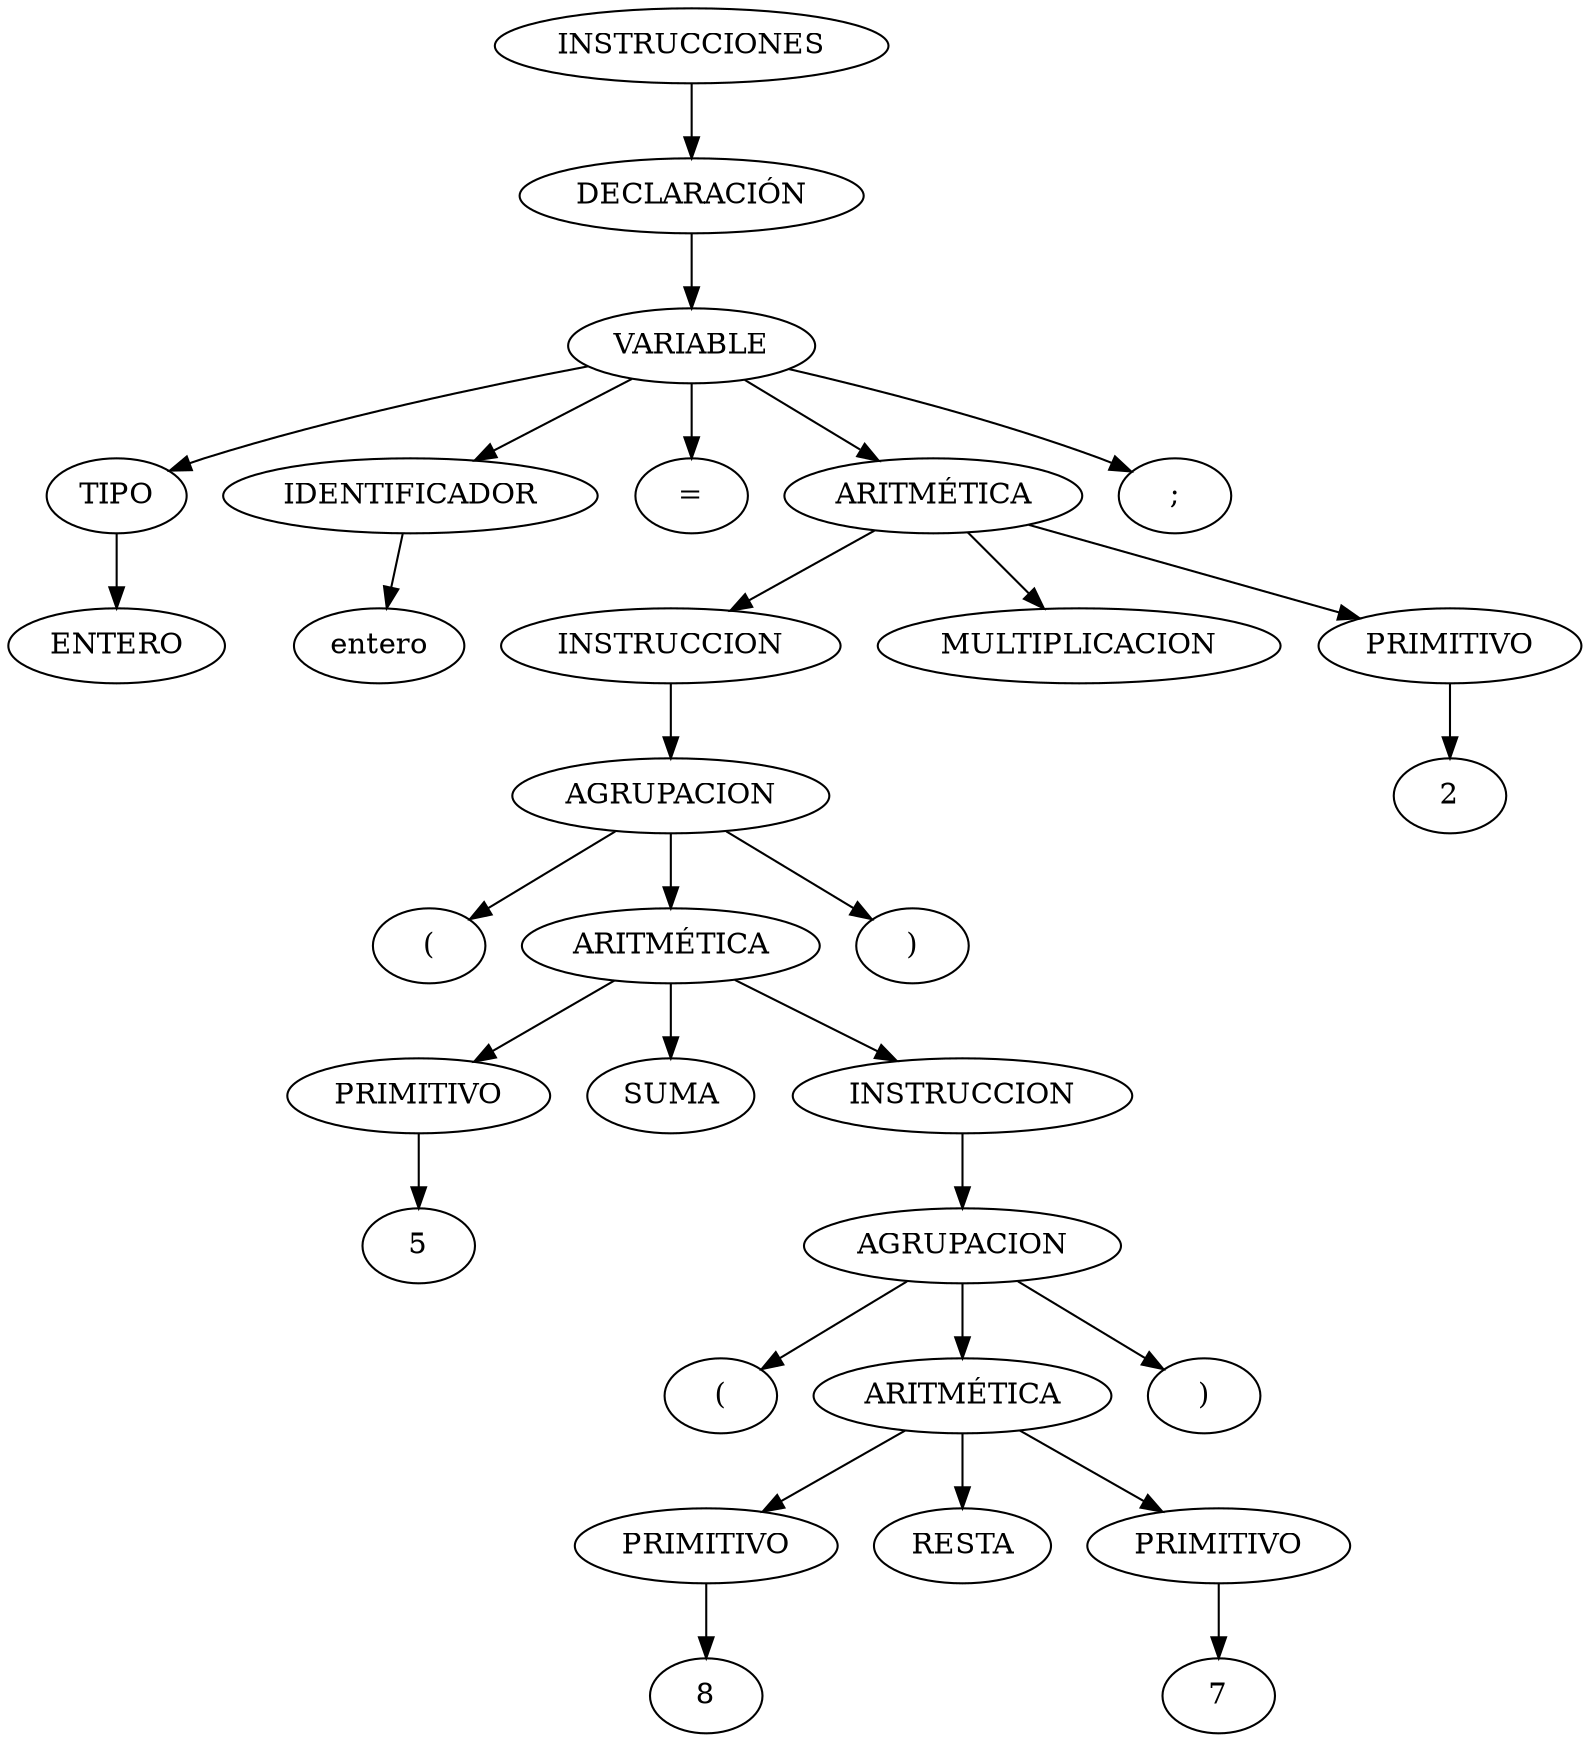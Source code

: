 digraph {
n0[label="INSTRUCCIONES"];
n1[label="DECLARACIÓN"];
n0->n1;
n2[label="VARIABLE"];
n1->n2;
n3[label="TIPO"];
n2->n3;
n4[label="ENTERO"];
n3->n4;
n5[label="IDENTIFICADOR"];
n2->n5;
n6[label="entero"];
n5->n6;
n7[label="="];
n2->n7;
n8[label="ARITMÉTICA"];
n2->n8;
n9[label="INSTRUCCION"];
n8->n9;
n10[label="AGRUPACION"];
n9->n10;
n11[label="("];
n10->n11;
n12[label="ARITMÉTICA"];
n10->n12;
n13[label="PRIMITIVO"];
n12->n13;
n14[label="5"];
n13->n14;
n15[label="SUMA"];
n12->n15;
n16[label="INSTRUCCION"];
n12->n16;
n17[label="AGRUPACION"];
n16->n17;
n18[label="("];
n17->n18;
n19[label="ARITMÉTICA"];
n17->n19;
n20[label="PRIMITIVO"];
n19->n20;
n21[label="8"];
n20->n21;
n22[label="RESTA"];
n19->n22;
n23[label="PRIMITIVO"];
n19->n23;
n24[label="7"];
n23->n24;
n25[label=")"];
n17->n25;
n26[label=")"];
n10->n26;
n27[label="MULTIPLICACION"];
n8->n27;
n28[label="PRIMITIVO"];
n8->n28;
n29[label="2"];
n28->n29;
n30[label=";"];
n2->n30;
}